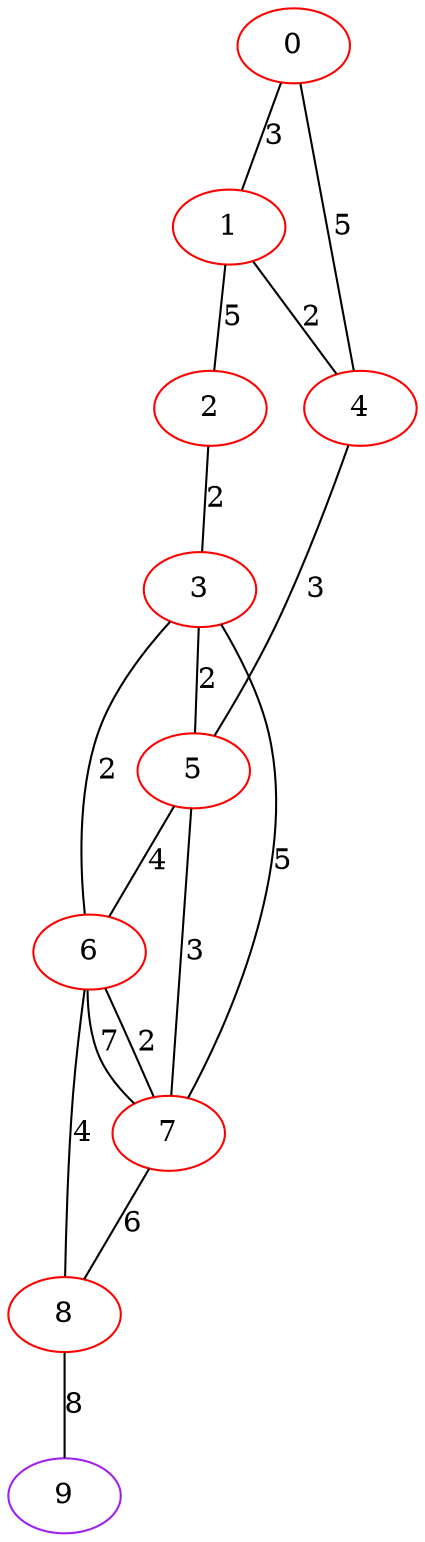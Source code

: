 graph "" {
0 [color=red, weight=1];
1 [color=red, weight=1];
2 [color=red, weight=1];
3 [color=red, weight=1];
4 [color=red, weight=1];
5 [color=red, weight=1];
6 [color=red, weight=1];
7 [color=red, weight=1];
8 [color=red, weight=1];
9 [color=purple, weight=4];
0 -- 1  [key=0, label=3];
0 -- 4  [key=0, label=5];
1 -- 2  [key=0, label=5];
1 -- 4  [key=0, label=2];
2 -- 3  [key=0, label=2];
3 -- 5  [key=0, label=2];
3 -- 6  [key=0, label=2];
3 -- 7  [key=0, label=5];
4 -- 5  [key=0, label=3];
5 -- 6  [key=0, label=4];
5 -- 7  [key=0, label=3];
6 -- 8  [key=0, label=4];
6 -- 7  [key=0, label=2];
6 -- 7  [key=1, label=7];
7 -- 8  [key=0, label=6];
8 -- 9  [key=0, label=8];
}
